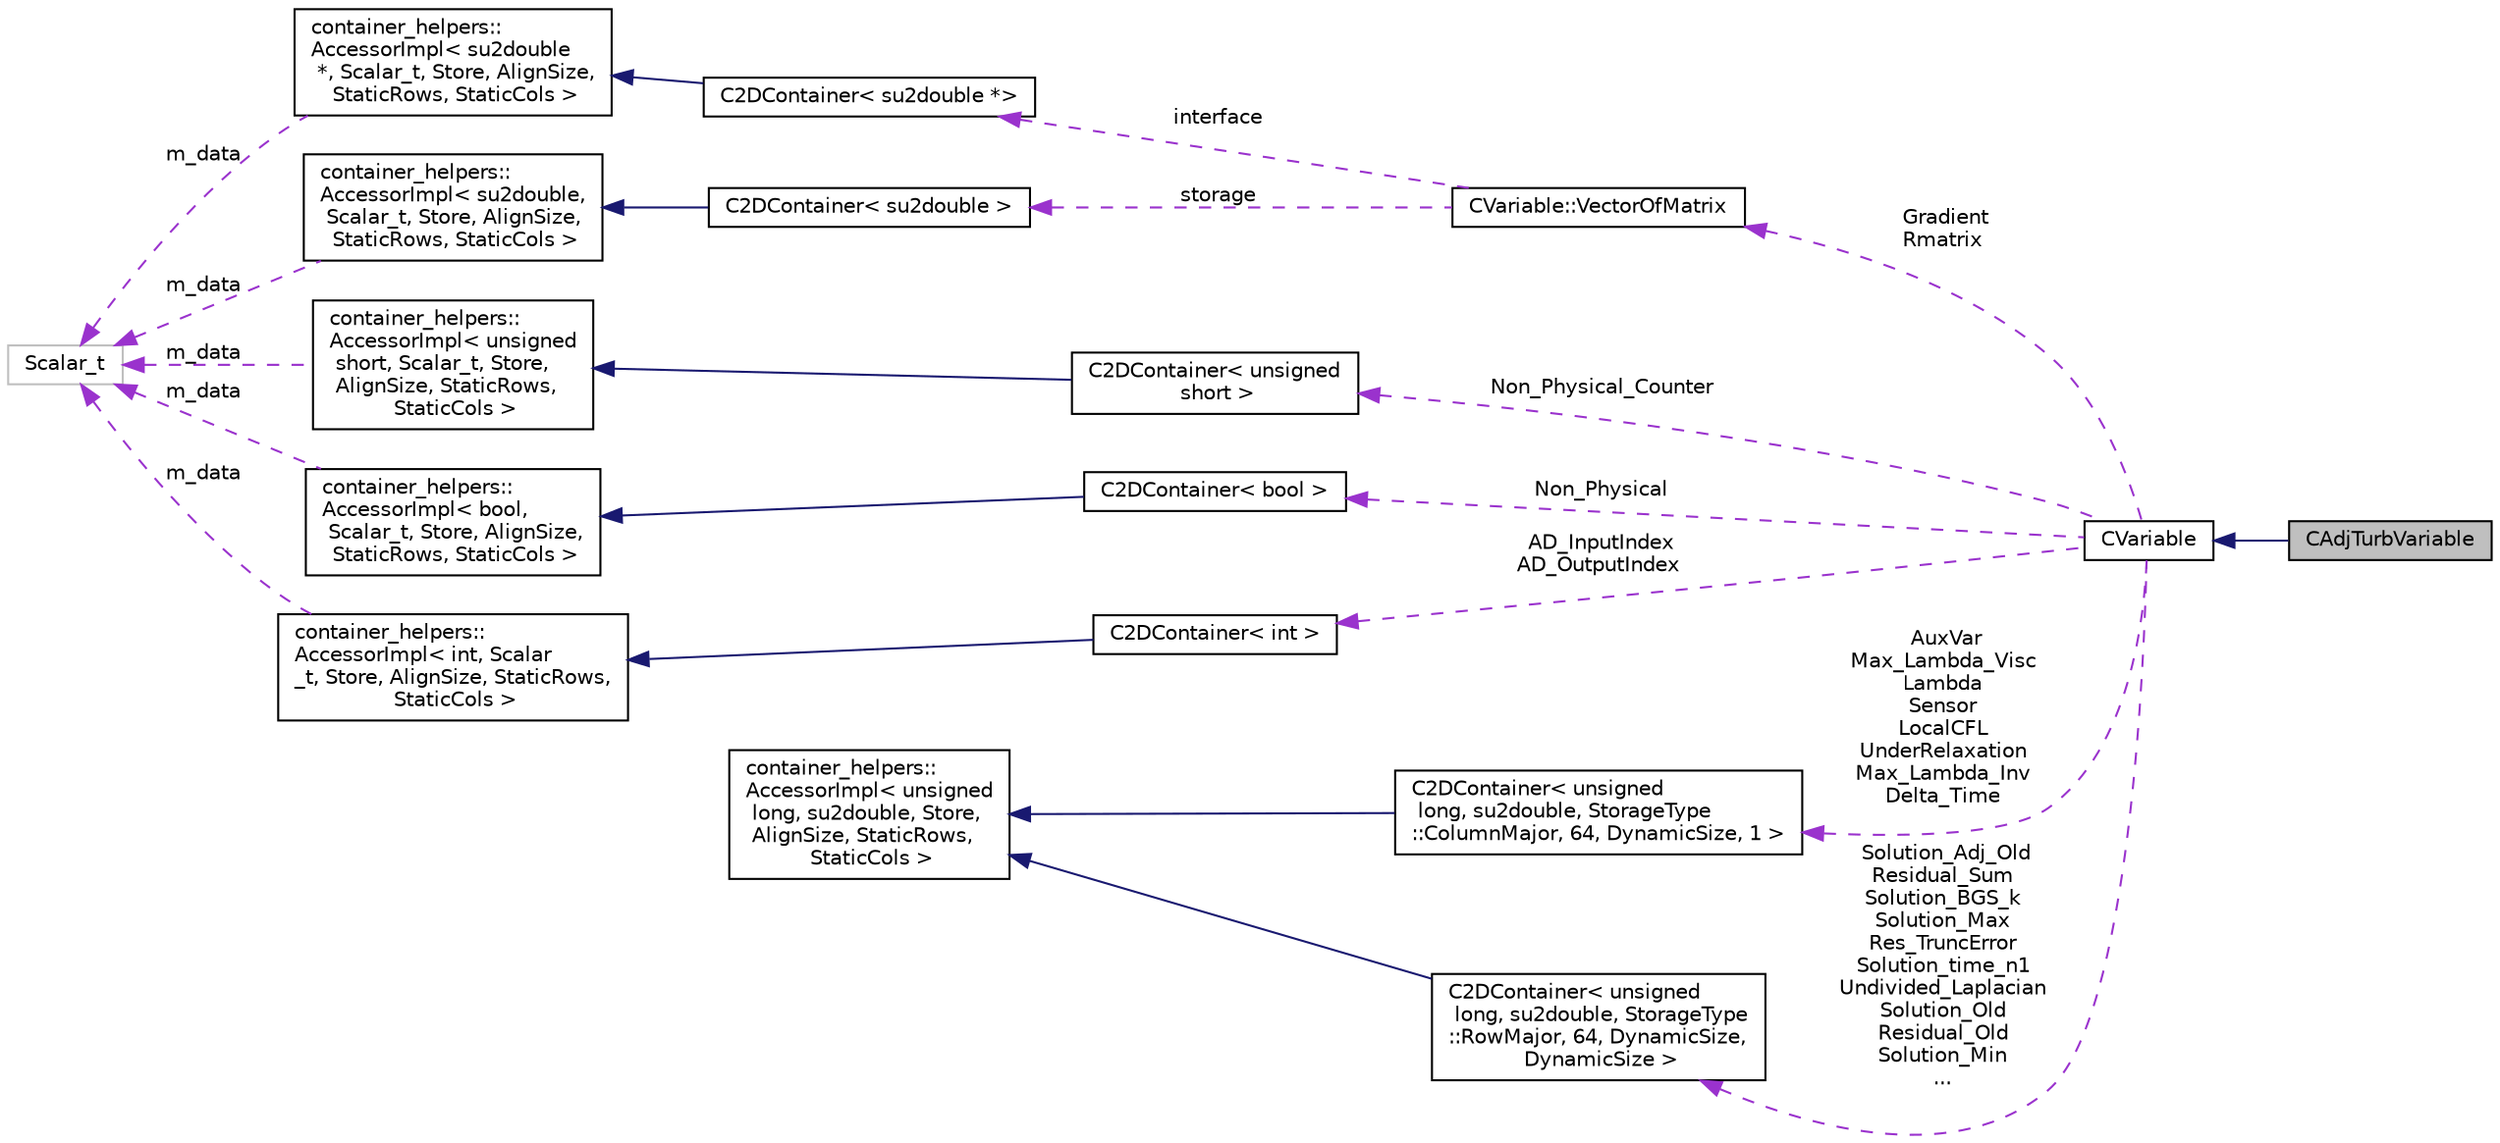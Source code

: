 digraph "CAdjTurbVariable"
{
  edge [fontname="Helvetica",fontsize="10",labelfontname="Helvetica",labelfontsize="10"];
  node [fontname="Helvetica",fontsize="10",shape=record];
  rankdir="LR";
  Node2 [label="CAdjTurbVariable",height=0.2,width=0.4,color="black", fillcolor="grey75", style="filled", fontcolor="black"];
  Node3 -> Node2 [dir="back",color="midnightblue",fontsize="10",style="solid",fontname="Helvetica"];
  Node3 [label="CVariable",height=0.2,width=0.4,color="black", fillcolor="white", style="filled",URL="$class_c_variable.html",tooltip="Main class for defining the variables. "];
  Node4 -> Node3 [dir="back",color="darkorchid3",fontsize="10",style="dashed",label=" Gradient\nRmatrix" ,fontname="Helvetica"];
  Node4 [label="CVariable::VectorOfMatrix",height=0.2,width=0.4,color="black", fillcolor="white", style="filled",URL="$struct_c_variable_1_1_vector_of_matrix.html"];
  Node5 -> Node4 [dir="back",color="darkorchid3",fontsize="10",style="dashed",label=" interface" ,fontname="Helvetica"];
  Node5 [label="C2DContainer\< su2double *\>",height=0.2,width=0.4,color="black", fillcolor="white", style="filled",URL="$class_c2_d_container.html"];
  Node6 -> Node5 [dir="back",color="midnightblue",fontsize="10",style="solid",fontname="Helvetica"];
  Node6 [label="container_helpers::\lAccessorImpl\< su2double\l *, Scalar_t, Store, AlignSize,\l StaticRows, StaticCols \>",height=0.2,width=0.4,color="black", fillcolor="white", style="filled",URL="$classcontainer__helpers_1_1_accessor_impl.html"];
  Node7 -> Node6 [dir="back",color="darkorchid3",fontsize="10",style="dashed",label=" m_data" ,fontname="Helvetica"];
  Node7 [label="Scalar_t",height=0.2,width=0.4,color="grey75", fillcolor="white", style="filled"];
  Node8 -> Node4 [dir="back",color="darkorchid3",fontsize="10",style="dashed",label=" storage" ,fontname="Helvetica"];
  Node8 [label="C2DContainer\< su2double \>",height=0.2,width=0.4,color="black", fillcolor="white", style="filled",URL="$class_c2_d_container.html"];
  Node9 -> Node8 [dir="back",color="midnightblue",fontsize="10",style="solid",fontname="Helvetica"];
  Node9 [label="container_helpers::\lAccessorImpl\< su2double,\l Scalar_t, Store, AlignSize,\l StaticRows, StaticCols \>",height=0.2,width=0.4,color="black", fillcolor="white", style="filled",URL="$classcontainer__helpers_1_1_accessor_impl.html"];
  Node7 -> Node9 [dir="back",color="darkorchid3",fontsize="10",style="dashed",label=" m_data" ,fontname="Helvetica"];
  Node10 -> Node3 [dir="back",color="darkorchid3",fontsize="10",style="dashed",label=" Non_Physical_Counter" ,fontname="Helvetica"];
  Node10 [label="C2DContainer\< unsigned\l short \>",height=0.2,width=0.4,color="black", fillcolor="white", style="filled",URL="$class_c2_d_container.html"];
  Node11 -> Node10 [dir="back",color="midnightblue",fontsize="10",style="solid",fontname="Helvetica"];
  Node11 [label="container_helpers::\lAccessorImpl\< unsigned\l short, Scalar_t, Store,\l AlignSize, StaticRows,\l StaticCols \>",height=0.2,width=0.4,color="black", fillcolor="white", style="filled",URL="$classcontainer__helpers_1_1_accessor_impl.html"];
  Node7 -> Node11 [dir="back",color="darkorchid3",fontsize="10",style="dashed",label=" m_data" ,fontname="Helvetica"];
  Node12 -> Node3 [dir="back",color="darkorchid3",fontsize="10",style="dashed",label=" AuxVar\nMax_Lambda_Visc\nLambda\nSensor\nLocalCFL\nUnderRelaxation\nMax_Lambda_Inv\nDelta_Time" ,fontname="Helvetica"];
  Node12 [label="C2DContainer\< unsigned\l long, su2double, StorageType\l::ColumnMajor, 64, DynamicSize, 1 \>",height=0.2,width=0.4,color="black", fillcolor="white", style="filled",URL="$class_c2_d_container.html"];
  Node13 -> Node12 [dir="back",color="midnightblue",fontsize="10",style="solid",fontname="Helvetica"];
  Node13 [label="container_helpers::\lAccessorImpl\< unsigned\l long, su2double, Store,\l AlignSize, StaticRows,\l StaticCols \>",height=0.2,width=0.4,color="black", fillcolor="white", style="filled",URL="$classcontainer__helpers_1_1_accessor_impl.html"];
  Node14 -> Node3 [dir="back",color="darkorchid3",fontsize="10",style="dashed",label=" Non_Physical" ,fontname="Helvetica"];
  Node14 [label="C2DContainer\< bool \>",height=0.2,width=0.4,color="black", fillcolor="white", style="filled",URL="$class_c2_d_container.html"];
  Node15 -> Node14 [dir="back",color="midnightblue",fontsize="10",style="solid",fontname="Helvetica"];
  Node15 [label="container_helpers::\lAccessorImpl\< bool,\l Scalar_t, Store, AlignSize,\l StaticRows, StaticCols \>",height=0.2,width=0.4,color="black", fillcolor="white", style="filled",URL="$classcontainer__helpers_1_1_accessor_impl.html"];
  Node7 -> Node15 [dir="back",color="darkorchid3",fontsize="10",style="dashed",label=" m_data" ,fontname="Helvetica"];
  Node16 -> Node3 [dir="back",color="darkorchid3",fontsize="10",style="dashed",label=" AD_InputIndex\nAD_OutputIndex" ,fontname="Helvetica"];
  Node16 [label="C2DContainer\< int \>",height=0.2,width=0.4,color="black", fillcolor="white", style="filled",URL="$class_c2_d_container.html"];
  Node17 -> Node16 [dir="back",color="midnightblue",fontsize="10",style="solid",fontname="Helvetica"];
  Node17 [label="container_helpers::\lAccessorImpl\< int, Scalar\l_t, Store, AlignSize, StaticRows,\l StaticCols \>",height=0.2,width=0.4,color="black", fillcolor="white", style="filled",URL="$classcontainer__helpers_1_1_accessor_impl.html"];
  Node7 -> Node17 [dir="back",color="darkorchid3",fontsize="10",style="dashed",label=" m_data" ,fontname="Helvetica"];
  Node18 -> Node3 [dir="back",color="darkorchid3",fontsize="10",style="dashed",label=" Solution_Adj_Old\nResidual_Sum\nSolution_BGS_k\nSolution_Max\nRes_TruncError\nSolution_time_n1\nUndivided_Laplacian\nSolution_Old\nResidual_Old\nSolution_Min\n..." ,fontname="Helvetica"];
  Node18 [label="C2DContainer\< unsigned\l long, su2double, StorageType\l::RowMajor, 64, DynamicSize,\l DynamicSize \>",height=0.2,width=0.4,color="black", fillcolor="white", style="filled",URL="$class_c2_d_container.html"];
  Node13 -> Node18 [dir="back",color="midnightblue",fontsize="10",style="solid",fontname="Helvetica"];
}
